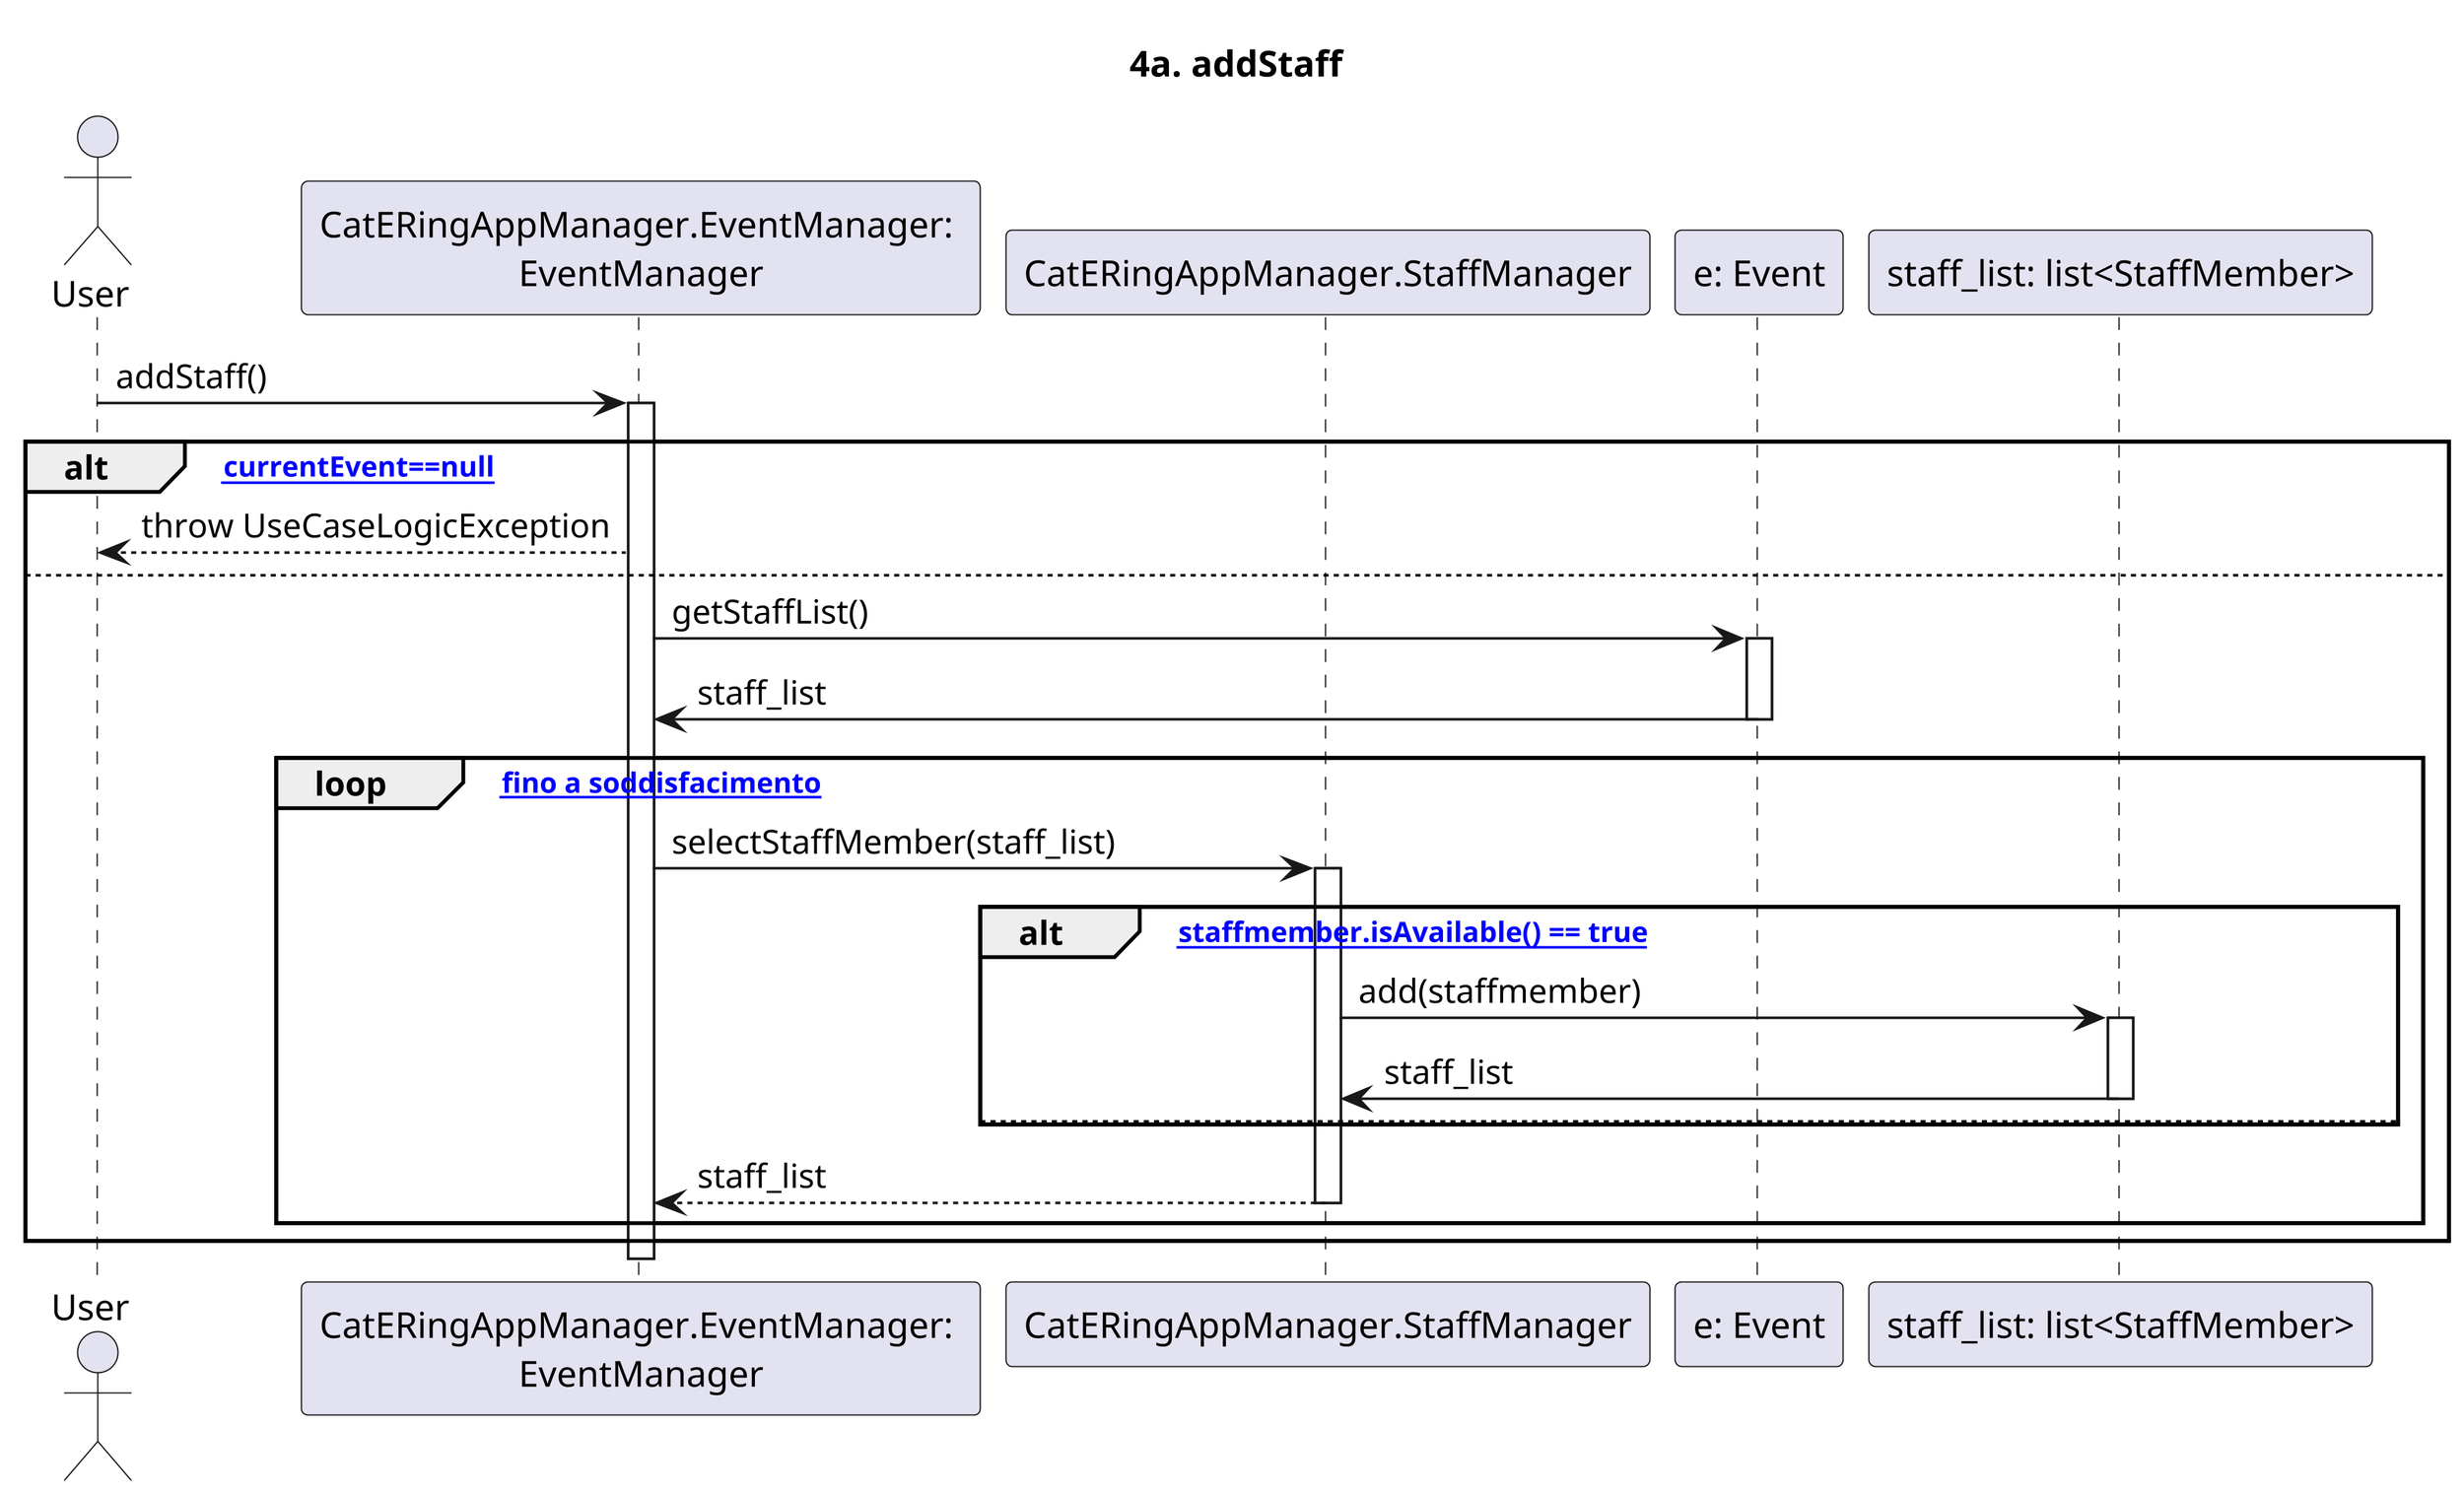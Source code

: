 @startuml

skinparam Dpi 400

title: 4a. addStaff

Actor User
Participant "CatERingAppManager.EventManager: \nEventManager" as EM
Participant "CatERingAppManager.StaffManager" as SM
Participant "e: Event" as E

User -> EM: addStaff()
Activate EM

alt [currentEvent==null]
    EM --> User: throw UseCaseLogicException
else
    EM -> E: getStaffList()
    Activate E
    E -> EM: staff_list
    Deactivate E
    
    loop ["fino a soddisfacimento"]
        EM -> SM: selectStaffMember(staff_list)
        Activate SM
        
        alt ["staffmember.isAvailable() == true"]
            SM -> "staff_list: list<StaffMember>": add(staffmember)
            Activate "staff_list: list<StaffMember>"
            "staff_list: list<StaffMember>" -> SM: staff_list
            Deactivate "staff_list: list<StaffMember>"
        else 
        end
        SM --> EM: staff_list
        Deactivate SM
    end    
end
Deactivate EM

@enduml
